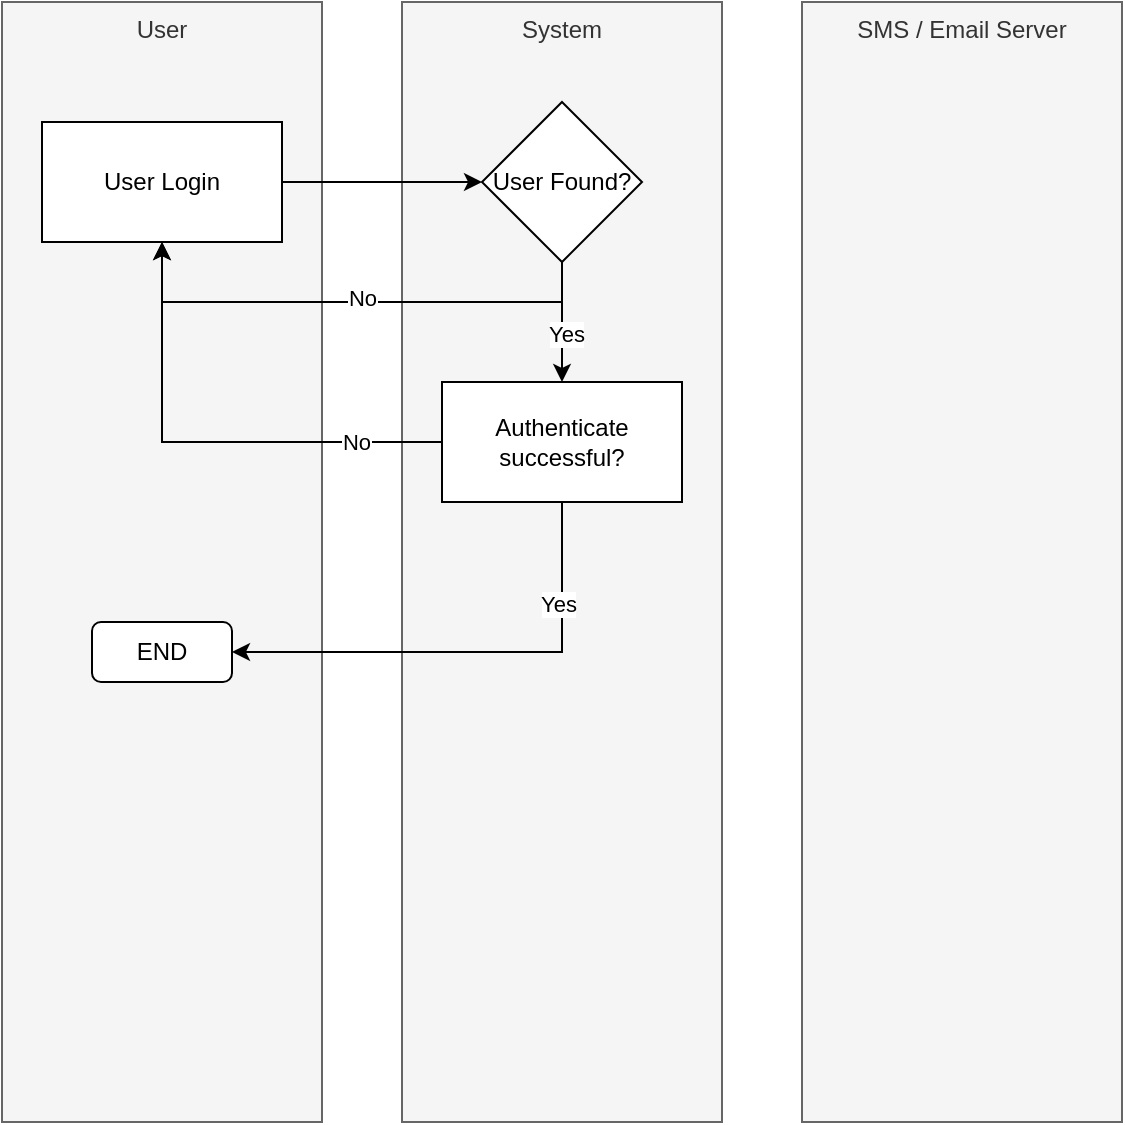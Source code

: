 <mxfile version="14.6.13" type="device"><diagram id="xW3vTnhVEWrCSnIvcoIZ" name="Page-1"><mxGraphModel dx="1106" dy="821" grid="1" gridSize="10" guides="1" tooltips="1" connect="1" arrows="1" fold="1" page="1" pageScale="1" pageWidth="827" pageHeight="1169" math="0" shadow="0"><root><mxCell id="0"/><mxCell id="1" parent="0"/><mxCell id="A1_2ZKEiZFOnZw_Q2m5h-1" value="User" style="rounded=0;whiteSpace=wrap;html=1;verticalAlign=top;fillColor=#f5f5f5;strokeColor=#666666;fontColor=#333333;" vertex="1" parent="1"><mxGeometry x="160" y="80" width="160" height="560" as="geometry"/></mxCell><mxCell id="A1_2ZKEiZFOnZw_Q2m5h-2" value="System" style="rounded=0;whiteSpace=wrap;html=1;verticalAlign=top;fillColor=#f5f5f5;strokeColor=#666666;fontColor=#333333;" vertex="1" parent="1"><mxGeometry x="360" y="80" width="160" height="560" as="geometry"/></mxCell><mxCell id="A1_2ZKEiZFOnZw_Q2m5h-3" value="SMS / Email Server" style="rounded=0;whiteSpace=wrap;html=1;verticalAlign=top;fillColor=#f5f5f5;strokeColor=#666666;fontColor=#333333;" vertex="1" parent="1"><mxGeometry x="560" y="80" width="160" height="560" as="geometry"/></mxCell><mxCell id="A1_2ZKEiZFOnZw_Q2m5h-7" style="edgeStyle=orthogonalEdgeStyle;rounded=0;orthogonalLoop=1;jettySize=auto;html=1;entryX=0;entryY=0.5;entryDx=0;entryDy=0;" edge="1" parent="1" source="A1_2ZKEiZFOnZw_Q2m5h-4" target="A1_2ZKEiZFOnZw_Q2m5h-6"><mxGeometry relative="1" as="geometry"/></mxCell><mxCell id="A1_2ZKEiZFOnZw_Q2m5h-4" value="User Login" style="rounded=0;whiteSpace=wrap;html=1;" vertex="1" parent="1"><mxGeometry x="180" y="140" width="120" height="60" as="geometry"/></mxCell><mxCell id="A1_2ZKEiZFOnZw_Q2m5h-13" style="edgeStyle=orthogonalEdgeStyle;rounded=0;orthogonalLoop=1;jettySize=auto;html=1;entryX=1;entryY=0.5;entryDx=0;entryDy=0;" edge="1" parent="1" source="A1_2ZKEiZFOnZw_Q2m5h-5" target="A1_2ZKEiZFOnZw_Q2m5h-12"><mxGeometry relative="1" as="geometry"><Array as="points"><mxPoint x="440" y="405"/></Array></mxGeometry></mxCell><mxCell id="A1_2ZKEiZFOnZw_Q2m5h-14" value="Yes" style="edgeLabel;html=1;align=center;verticalAlign=middle;resizable=0;points=[];" vertex="1" connectable="0" parent="A1_2ZKEiZFOnZw_Q2m5h-13"><mxGeometry x="-0.575" y="-2" relative="1" as="geometry"><mxPoint as="offset"/></mxGeometry></mxCell><mxCell id="A1_2ZKEiZFOnZw_Q2m5h-15" style="edgeStyle=orthogonalEdgeStyle;rounded=0;orthogonalLoop=1;jettySize=auto;html=1;entryX=0.5;entryY=1;entryDx=0;entryDy=0;" edge="1" parent="1" source="A1_2ZKEiZFOnZw_Q2m5h-5" target="A1_2ZKEiZFOnZw_Q2m5h-4"><mxGeometry relative="1" as="geometry"/></mxCell><mxCell id="A1_2ZKEiZFOnZw_Q2m5h-16" value="No" style="edgeLabel;html=1;align=center;verticalAlign=middle;resizable=0;points=[];" vertex="1" connectable="0" parent="A1_2ZKEiZFOnZw_Q2m5h-15"><mxGeometry x="-0.642" relative="1" as="geometry"><mxPoint as="offset"/></mxGeometry></mxCell><mxCell id="A1_2ZKEiZFOnZw_Q2m5h-5" value="Authenticate successful?" style="rounded=0;whiteSpace=wrap;html=1;" vertex="1" parent="1"><mxGeometry x="380" y="270" width="120" height="60" as="geometry"/></mxCell><mxCell id="A1_2ZKEiZFOnZw_Q2m5h-8" style="edgeStyle=orthogonalEdgeStyle;rounded=0;orthogonalLoop=1;jettySize=auto;html=1;" edge="1" parent="1" source="A1_2ZKEiZFOnZw_Q2m5h-6" target="A1_2ZKEiZFOnZw_Q2m5h-5"><mxGeometry relative="1" as="geometry"/></mxCell><mxCell id="A1_2ZKEiZFOnZw_Q2m5h-9" value="Yes" style="edgeLabel;html=1;align=center;verticalAlign=middle;resizable=0;points=[];" vertex="1" connectable="0" parent="A1_2ZKEiZFOnZw_Q2m5h-8"><mxGeometry x="0.2" y="2" relative="1" as="geometry"><mxPoint as="offset"/></mxGeometry></mxCell><mxCell id="A1_2ZKEiZFOnZw_Q2m5h-10" style="edgeStyle=orthogonalEdgeStyle;rounded=0;orthogonalLoop=1;jettySize=auto;html=1;entryX=0.5;entryY=1;entryDx=0;entryDy=0;" edge="1" parent="1" source="A1_2ZKEiZFOnZw_Q2m5h-6" target="A1_2ZKEiZFOnZw_Q2m5h-4"><mxGeometry relative="1" as="geometry"><Array as="points"><mxPoint x="440" y="230"/><mxPoint x="240" y="230"/></Array></mxGeometry></mxCell><mxCell id="A1_2ZKEiZFOnZw_Q2m5h-11" value="No" style="edgeLabel;html=1;align=center;verticalAlign=middle;resizable=0;points=[];" vertex="1" connectable="0" parent="A1_2ZKEiZFOnZw_Q2m5h-10"><mxGeometry x="-0.152" y="-2" relative="1" as="geometry"><mxPoint x="-14" as="offset"/></mxGeometry></mxCell><mxCell id="A1_2ZKEiZFOnZw_Q2m5h-6" value="User Found?" style="rhombus;whiteSpace=wrap;html=1;" vertex="1" parent="1"><mxGeometry x="400" y="130" width="80" height="80" as="geometry"/></mxCell><mxCell id="A1_2ZKEiZFOnZw_Q2m5h-12" value="END" style="rounded=1;whiteSpace=wrap;html=1;" vertex="1" parent="1"><mxGeometry x="205" y="390" width="70" height="30" as="geometry"/></mxCell></root></mxGraphModel></diagram></mxfile>
